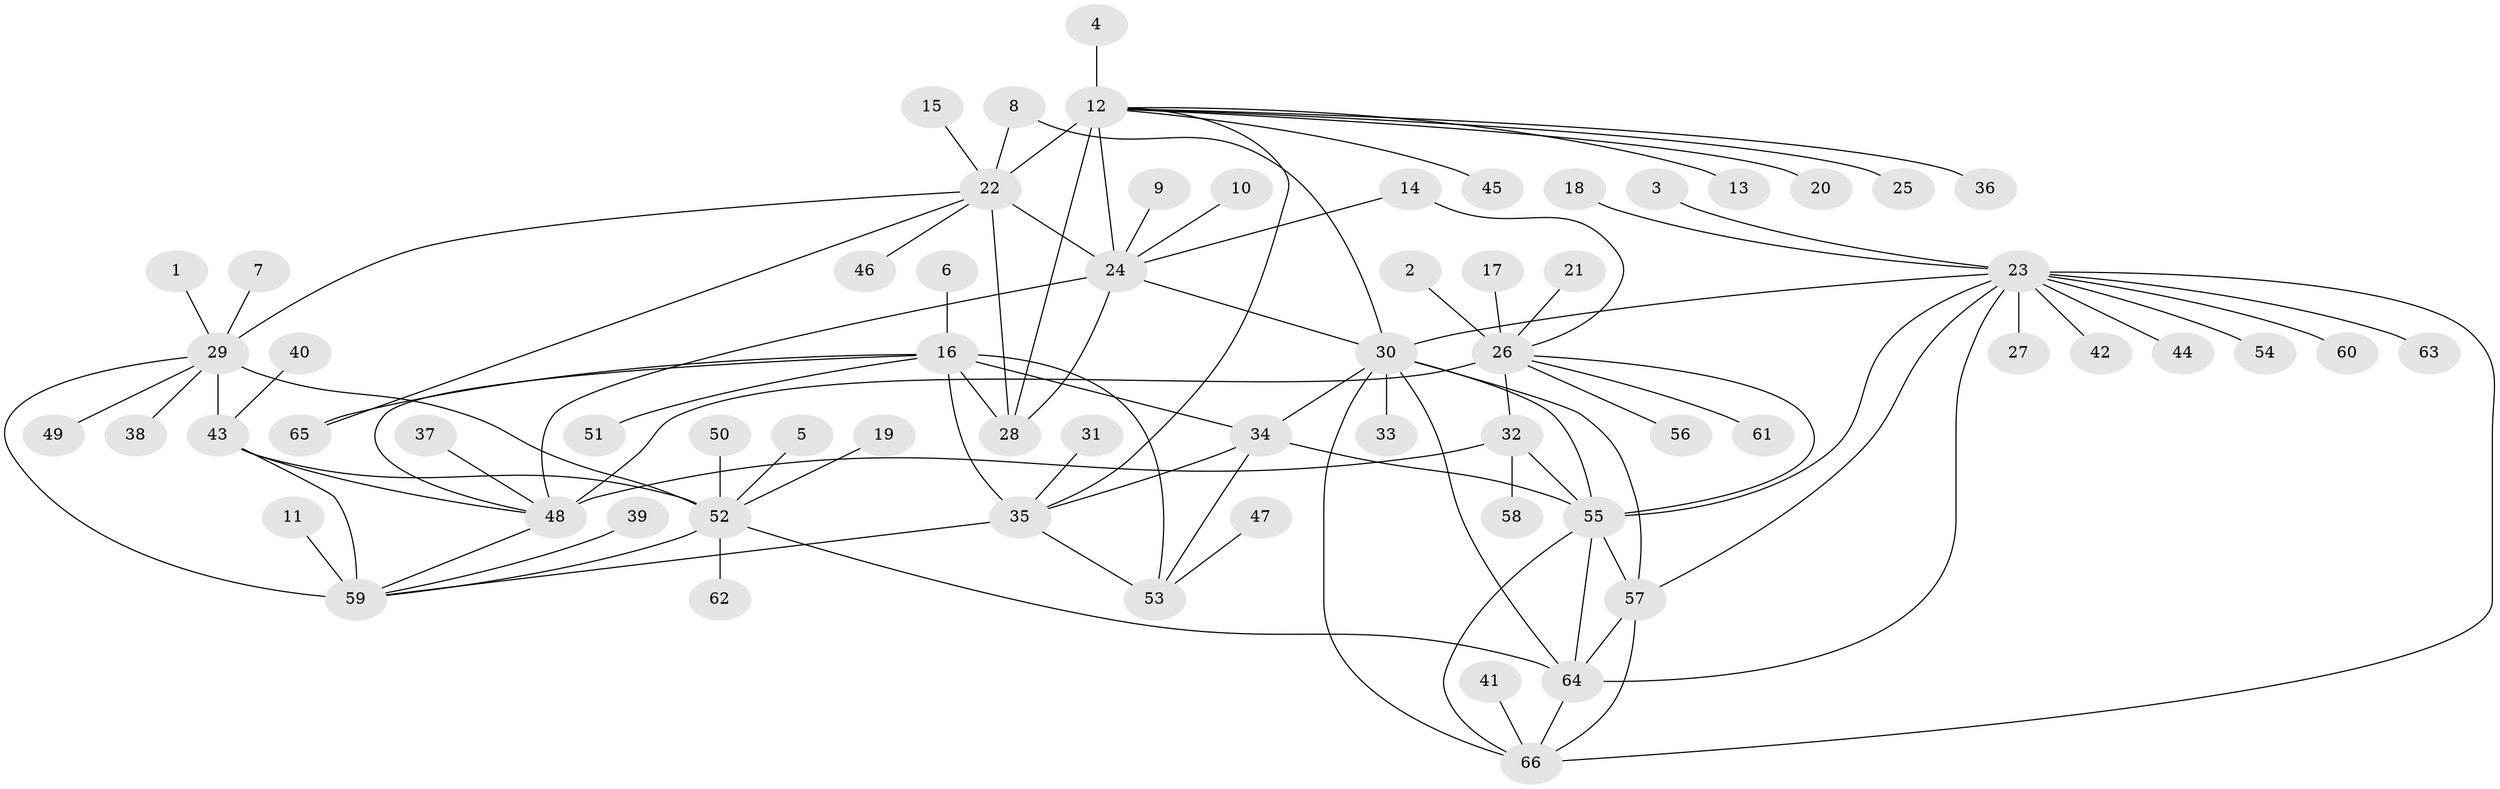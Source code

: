 // original degree distribution, {11: 0.030534351145038167, 7: 0.04580152671755725, 10: 0.015267175572519083, 12: 0.022900763358778626, 9: 0.05343511450381679, 15: 0.007633587786259542, 8: 0.015267175572519083, 6: 0.030534351145038167, 5: 0.007633587786259542, 1: 0.6412213740458015, 2: 0.10687022900763359, 3: 0.022900763358778626}
// Generated by graph-tools (version 1.1) at 2025/02/03/09/25 03:02:49]
// undirected, 66 vertices, 98 edges
graph export_dot {
graph [start="1"]
  node [color=gray90,style=filled];
  1;
  2;
  3;
  4;
  5;
  6;
  7;
  8;
  9;
  10;
  11;
  12;
  13;
  14;
  15;
  16;
  17;
  18;
  19;
  20;
  21;
  22;
  23;
  24;
  25;
  26;
  27;
  28;
  29;
  30;
  31;
  32;
  33;
  34;
  35;
  36;
  37;
  38;
  39;
  40;
  41;
  42;
  43;
  44;
  45;
  46;
  47;
  48;
  49;
  50;
  51;
  52;
  53;
  54;
  55;
  56;
  57;
  58;
  59;
  60;
  61;
  62;
  63;
  64;
  65;
  66;
  1 -- 29 [weight=1.0];
  2 -- 26 [weight=1.0];
  3 -- 23 [weight=1.0];
  4 -- 12 [weight=1.0];
  5 -- 52 [weight=1.0];
  6 -- 16 [weight=1.0];
  7 -- 29 [weight=1.0];
  8 -- 22 [weight=1.0];
  8 -- 30 [weight=1.0];
  9 -- 24 [weight=1.0];
  10 -- 24 [weight=1.0];
  11 -- 59 [weight=1.0];
  12 -- 13 [weight=1.0];
  12 -- 20 [weight=1.0];
  12 -- 22 [weight=2.0];
  12 -- 24 [weight=4.0];
  12 -- 25 [weight=1.0];
  12 -- 28 [weight=2.0];
  12 -- 35 [weight=1.0];
  12 -- 36 [weight=1.0];
  12 -- 45 [weight=1.0];
  14 -- 24 [weight=1.0];
  14 -- 26 [weight=1.0];
  15 -- 22 [weight=1.0];
  16 -- 28 [weight=1.0];
  16 -- 34 [weight=3.0];
  16 -- 35 [weight=3.0];
  16 -- 48 [weight=1.0];
  16 -- 51 [weight=1.0];
  16 -- 53 [weight=3.0];
  16 -- 65 [weight=1.0];
  17 -- 26 [weight=1.0];
  18 -- 23 [weight=1.0];
  19 -- 52 [weight=1.0];
  21 -- 26 [weight=1.0];
  22 -- 24 [weight=2.0];
  22 -- 28 [weight=1.0];
  22 -- 29 [weight=1.0];
  22 -- 46 [weight=1.0];
  22 -- 65 [weight=1.0];
  23 -- 27 [weight=1.0];
  23 -- 30 [weight=1.0];
  23 -- 42 [weight=1.0];
  23 -- 44 [weight=1.0];
  23 -- 54 [weight=1.0];
  23 -- 55 [weight=1.0];
  23 -- 57 [weight=1.0];
  23 -- 60 [weight=1.0];
  23 -- 63 [weight=1.0];
  23 -- 64 [weight=1.0];
  23 -- 66 [weight=1.0];
  24 -- 28 [weight=2.0];
  24 -- 30 [weight=1.0];
  24 -- 48 [weight=1.0];
  26 -- 32 [weight=3.0];
  26 -- 48 [weight=6.0];
  26 -- 55 [weight=1.0];
  26 -- 56 [weight=1.0];
  26 -- 61 [weight=1.0];
  29 -- 38 [weight=1.0];
  29 -- 43 [weight=3.0];
  29 -- 49 [weight=1.0];
  29 -- 52 [weight=3.0];
  29 -- 59 [weight=3.0];
  30 -- 33 [weight=1.0];
  30 -- 34 [weight=1.0];
  30 -- 55 [weight=1.0];
  30 -- 57 [weight=1.0];
  30 -- 64 [weight=1.0];
  30 -- 66 [weight=1.0];
  31 -- 35 [weight=1.0];
  32 -- 48 [weight=2.0];
  32 -- 55 [weight=1.0];
  32 -- 58 [weight=1.0];
  34 -- 35 [weight=1.0];
  34 -- 53 [weight=1.0];
  34 -- 55 [weight=1.0];
  35 -- 53 [weight=1.0];
  35 -- 59 [weight=1.0];
  37 -- 48 [weight=1.0];
  39 -- 59 [weight=1.0];
  40 -- 43 [weight=1.0];
  41 -- 66 [weight=1.0];
  43 -- 48 [weight=1.0];
  43 -- 52 [weight=1.0];
  43 -- 59 [weight=1.0];
  47 -- 53 [weight=1.0];
  48 -- 59 [weight=1.0];
  50 -- 52 [weight=1.0];
  52 -- 59 [weight=1.0];
  52 -- 62 [weight=1.0];
  52 -- 64 [weight=1.0];
  55 -- 57 [weight=1.0];
  55 -- 64 [weight=1.0];
  55 -- 66 [weight=1.0];
  57 -- 64 [weight=1.0];
  57 -- 66 [weight=1.0];
  64 -- 66 [weight=1.0];
}
